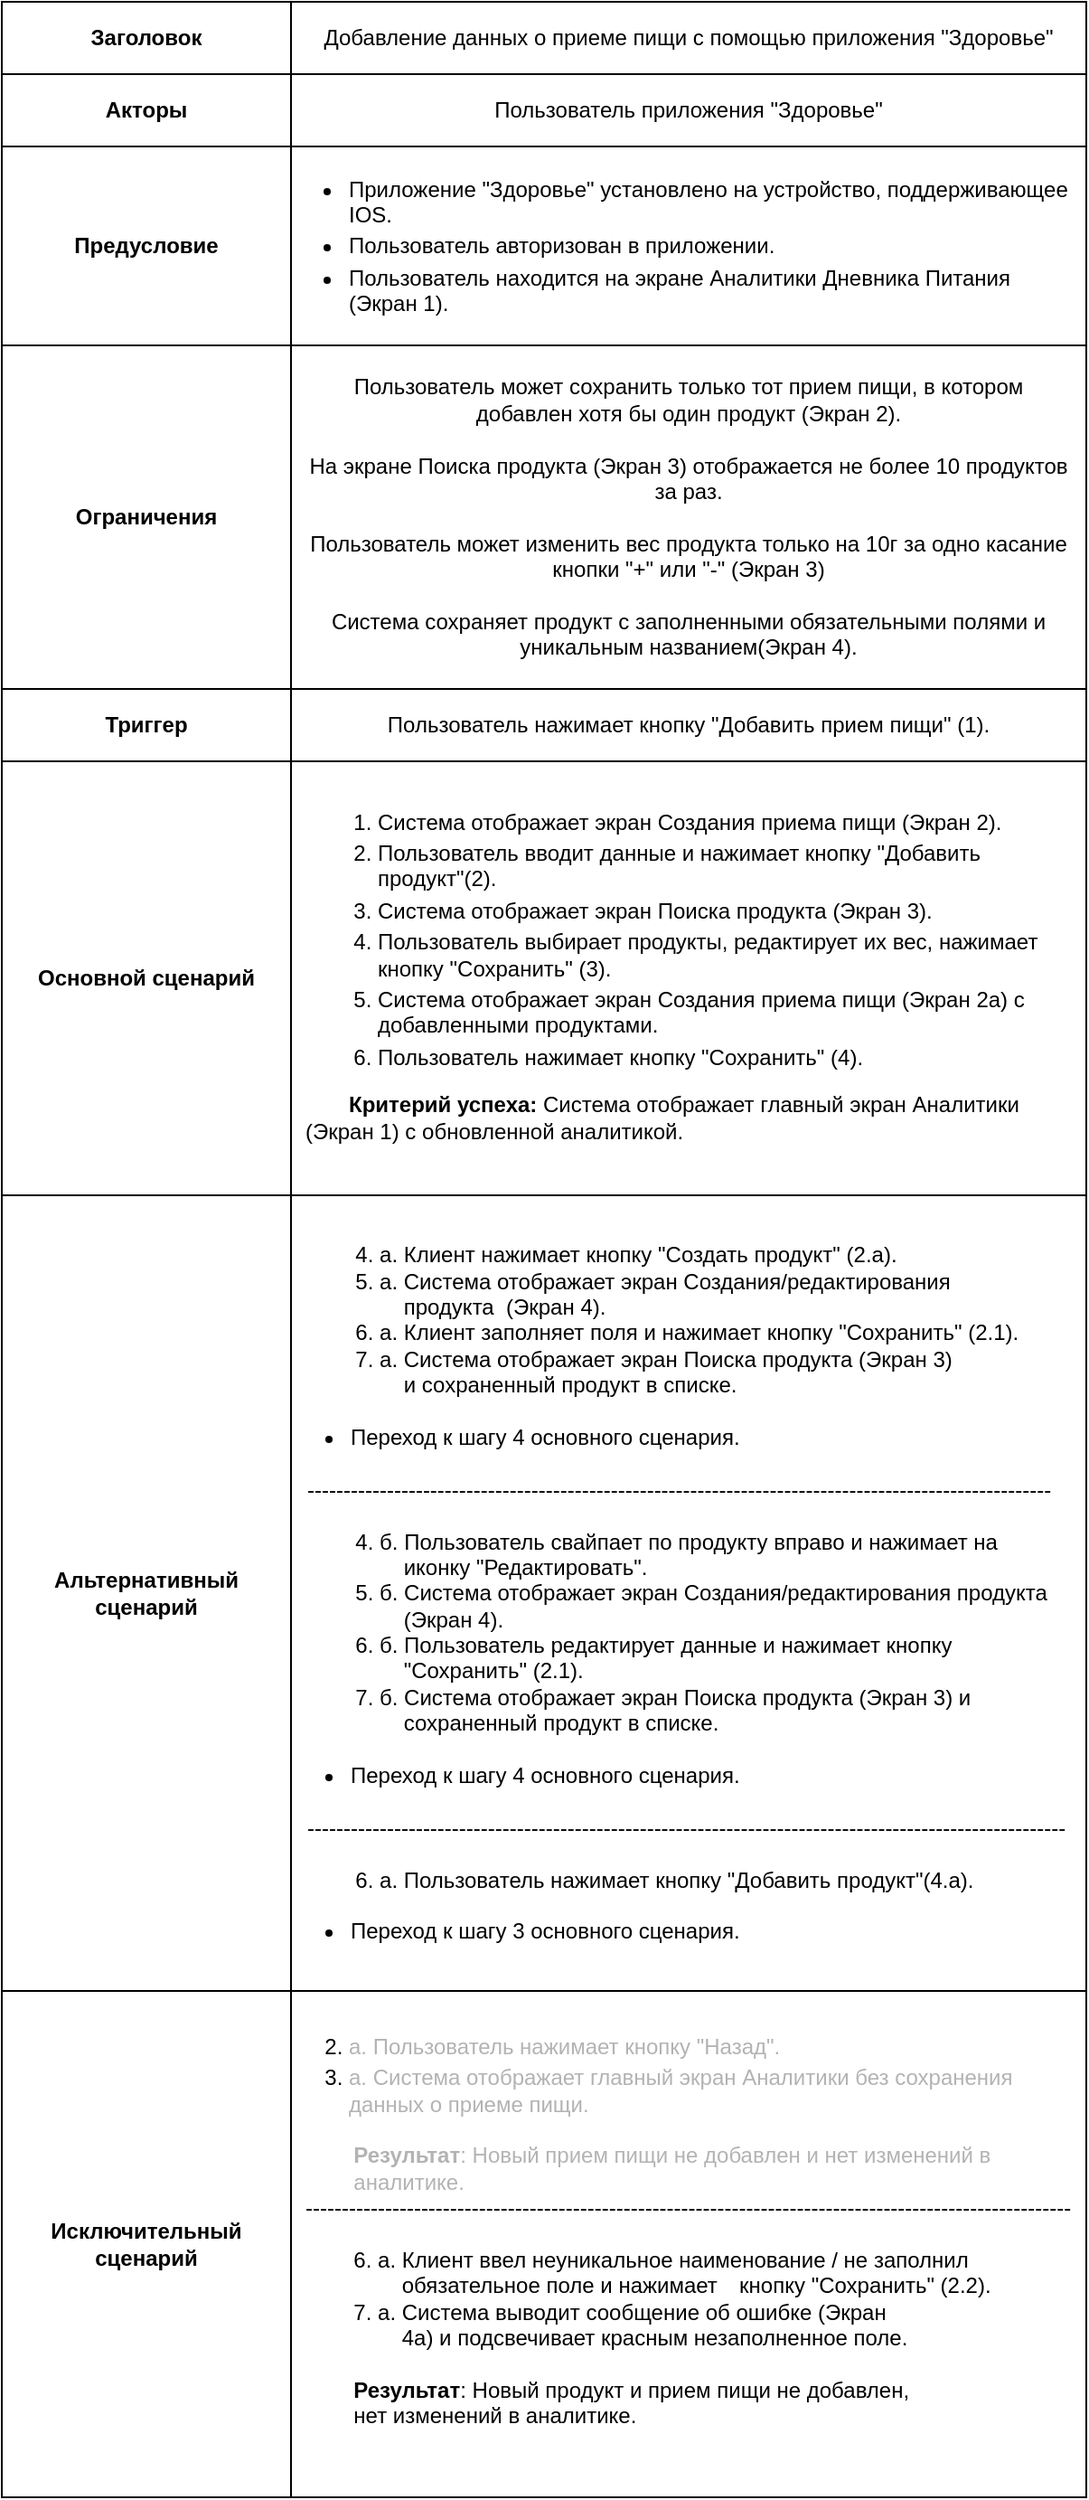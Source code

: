 <mxfile version="24.8.0">
  <diagram id="iSdH8Bf3Pxa846-qju2B" name="Шаблон">
    <mxGraphModel dx="989" dy="517" grid="1" gridSize="10" guides="1" tooltips="1" connect="1" arrows="1" fold="1" page="1" pageScale="1" pageWidth="1169" pageHeight="827" math="0" shadow="0">
      <root>
        <mxCell id="0" />
        <mxCell id="1" parent="0" />
        <mxCell id="5DFN9uElky3kn-lGwo1o-1" value="" style="shape=table;startSize=0;container=1;collapsible=0;childLayout=tableLayout;pointerEvents=1;strokeColor=inherit;align=center;verticalAlign=middle;spacingLeft=7;spacingRight=7;fontFamily=Helvetica;fontSize=12;fontColor=default;fillColor=none;" parent="1" vertex="1">
          <mxGeometry x="80" y="80" width="600" height="1380.0" as="geometry" />
        </mxCell>
        <mxCell id="5DFN9uElky3kn-lGwo1o-6" value="" style="shape=tableRow;horizontal=0;startSize=0;swimlaneHead=0;swimlaneBody=0;strokeColor=inherit;top=0;left=0;bottom=0;right=0;collapsible=0;dropTarget=0;fillColor=none;points=[[0,0.5],[1,0.5]];portConstraint=eastwest;pointerEvents=1;align=center;verticalAlign=middle;spacingLeft=7;spacingRight=7;fontFamily=Helvetica;fontSize=12;fontColor=default;" parent="5DFN9uElky3kn-lGwo1o-1" vertex="1">
          <mxGeometry width="600" height="40" as="geometry" />
        </mxCell>
        <mxCell id="5DFN9uElky3kn-lGwo1o-7" value="&lt;b&gt;Заголовок&lt;/b&gt;" style="shape=partialRectangle;html=1;whiteSpace=wrap;connectable=0;strokeColor=inherit;overflow=hidden;fillColor=none;top=0;left=0;bottom=0;right=0;pointerEvents=1;align=center;verticalAlign=middle;spacingLeft=7;spacingRight=7;fontFamily=Helvetica;fontSize=12;fontColor=default;" parent="5DFN9uElky3kn-lGwo1o-6" vertex="1">
          <mxGeometry width="160" height="40" as="geometry">
            <mxRectangle width="160" height="40" as="alternateBounds" />
          </mxGeometry>
        </mxCell>
        <mxCell id="5DFN9uElky3kn-lGwo1o-9" value="&lt;span style=&quot;text-align: start;&quot;&gt;&lt;font style=&quot;font-size: 12px;&quot; face=&quot;Helvetica&quot;&gt;Добавление данных о приеме пищи с помощью приложения &quot;Здоровье&quot;&lt;/font&gt;&lt;/span&gt;" style="shape=partialRectangle;html=1;whiteSpace=wrap;connectable=0;strokeColor=inherit;overflow=hidden;fillColor=none;top=0;left=0;bottom=0;right=0;pointerEvents=1;spacingLeft=7;spacingRight=7;align=center;verticalAlign=middle;fontFamily=Helvetica;fontSize=12;fontColor=default;" parent="5DFN9uElky3kn-lGwo1o-6" vertex="1">
          <mxGeometry x="160" width="440" height="40" as="geometry">
            <mxRectangle width="440" height="40" as="alternateBounds" />
          </mxGeometry>
        </mxCell>
        <mxCell id="5DFN9uElky3kn-lGwo1o-10" value="" style="shape=tableRow;horizontal=0;startSize=0;swimlaneHead=0;swimlaneBody=0;strokeColor=inherit;top=0;left=0;bottom=0;right=0;collapsible=0;dropTarget=0;fillColor=none;points=[[0,0.5],[1,0.5]];portConstraint=eastwest;pointerEvents=1;align=center;verticalAlign=middle;spacingLeft=7;spacingRight=7;fontFamily=Helvetica;fontSize=12;fontColor=default;" parent="5DFN9uElky3kn-lGwo1o-1" vertex="1">
          <mxGeometry y="40" width="600" height="40" as="geometry" />
        </mxCell>
        <mxCell id="5DFN9uElky3kn-lGwo1o-11" value="&lt;b&gt;Акторы&lt;/b&gt;" style="shape=partialRectangle;html=1;whiteSpace=wrap;connectable=0;strokeColor=inherit;overflow=hidden;fillColor=none;top=0;left=0;bottom=0;right=0;pointerEvents=1;align=center;verticalAlign=middle;spacingLeft=7;spacingRight=7;fontFamily=Helvetica;fontSize=12;fontColor=default;" parent="5DFN9uElky3kn-lGwo1o-10" vertex="1">
          <mxGeometry width="160" height="40" as="geometry">
            <mxRectangle width="160" height="40" as="alternateBounds" />
          </mxGeometry>
        </mxCell>
        <mxCell id="5DFN9uElky3kn-lGwo1o-13" value="&lt;span style=&quot;text-align: start;&quot;&gt;&lt;font face=&quot;Helvetica&quot; style=&quot;font-size: 12px;&quot;&gt;Пользователь приложения &quot;Здоровье&quot;&lt;/font&gt;&lt;/span&gt;" style="shape=partialRectangle;html=1;whiteSpace=wrap;connectable=0;strokeColor=inherit;overflow=hidden;fillColor=none;top=0;left=0;bottom=0;right=0;pointerEvents=1;spacingLeft=7;spacingRight=7;align=center;verticalAlign=middle;fontFamily=Helvetica;fontSize=12;fontColor=default;" parent="5DFN9uElky3kn-lGwo1o-10" vertex="1">
          <mxGeometry x="160" width="440" height="40" as="geometry">
            <mxRectangle width="440" height="40" as="alternateBounds" />
          </mxGeometry>
        </mxCell>
        <mxCell id="5DFN9uElky3kn-lGwo1o-14" value="" style="shape=tableRow;horizontal=0;startSize=0;swimlaneHead=0;swimlaneBody=0;strokeColor=inherit;top=0;left=0;bottom=0;right=0;collapsible=0;dropTarget=0;fillColor=none;points=[[0,0.5],[1,0.5]];portConstraint=eastwest;pointerEvents=1;align=center;verticalAlign=middle;spacingLeft=7;spacingRight=7;fontFamily=Helvetica;fontSize=12;fontColor=default;" parent="5DFN9uElky3kn-lGwo1o-1" vertex="1">
          <mxGeometry y="80" width="600" height="110" as="geometry" />
        </mxCell>
        <mxCell id="5DFN9uElky3kn-lGwo1o-15" value="&lt;b&gt;Предусловие&lt;/b&gt;" style="shape=partialRectangle;html=1;whiteSpace=wrap;connectable=0;strokeColor=inherit;overflow=hidden;fillColor=none;top=0;left=0;bottom=0;right=0;pointerEvents=1;align=center;verticalAlign=middle;spacingLeft=7;spacingRight=7;fontFamily=Helvetica;fontSize=12;fontColor=default;" parent="5DFN9uElky3kn-lGwo1o-14" vertex="1">
          <mxGeometry width="160" height="110" as="geometry">
            <mxRectangle width="160" height="110" as="alternateBounds" />
          </mxGeometry>
        </mxCell>
        <mxCell id="5DFN9uElky3kn-lGwo1o-17" value="&lt;ul style=&quot;box-sizing: border-box; padding-left: 2em; margin-top: 0px; margin-bottom: var(--base-size-16); text-align: start;&quot; dir=&quot;auto&quot;&gt;&lt;li style=&quot;box-sizing: border-box;&quot;&gt;&lt;font style=&quot;font-size: 12px;&quot; face=&quot;Helvetica&quot;&gt;Приложение &quot;Здоровье&quot; установлено на устройство, поддерживающее IOS.&lt;/font&gt;&lt;/li&gt;&lt;li style=&quot;box-sizing: border-box; margin-top: 0.25em;&quot;&gt;&lt;font style=&quot;font-size: 12px;&quot;&gt;Пользователь авторизован в приложении.&lt;/font&gt;&lt;/li&gt;&lt;li style=&quot;box-sizing: border-box; margin-top: 0.25em;&quot;&gt;&lt;font face=&quot;Helvetica&quot; style=&quot;font-size: 12px;&quot;&gt;Пользователь находится на экране Аналитики Дневника Питания (Экран 1).&lt;/font&gt;&lt;/li&gt;&lt;/ul&gt;" style="shape=partialRectangle;html=1;whiteSpace=wrap;connectable=0;strokeColor=inherit;overflow=hidden;fillColor=none;top=0;left=0;bottom=0;right=0;pointerEvents=1;spacingLeft=7;spacingRight=7;align=center;verticalAlign=middle;fontFamily=Helvetica;fontSize=12;fontColor=default;" parent="5DFN9uElky3kn-lGwo1o-14" vertex="1">
          <mxGeometry x="160" width="440" height="110" as="geometry">
            <mxRectangle width="440" height="110" as="alternateBounds" />
          </mxGeometry>
        </mxCell>
        <mxCell id="5DFN9uElky3kn-lGwo1o-18" value="" style="shape=tableRow;horizontal=0;startSize=0;swimlaneHead=0;swimlaneBody=0;strokeColor=inherit;top=0;left=0;bottom=0;right=0;collapsible=0;dropTarget=0;fillColor=none;points=[[0,0.5],[1,0.5]];portConstraint=eastwest;pointerEvents=1;align=center;verticalAlign=middle;spacingLeft=7;spacingRight=7;fontFamily=Helvetica;fontSize=12;fontColor=default;" parent="5DFN9uElky3kn-lGwo1o-1" vertex="1">
          <mxGeometry y="190" width="600" height="190" as="geometry" />
        </mxCell>
        <mxCell id="5DFN9uElky3kn-lGwo1o-19" value="&lt;b&gt;Ограничения&lt;/b&gt;" style="shape=partialRectangle;html=1;whiteSpace=wrap;connectable=0;strokeColor=inherit;overflow=hidden;fillColor=none;top=0;left=0;bottom=0;right=0;pointerEvents=1;align=center;verticalAlign=middle;spacingLeft=7;spacingRight=7;fontFamily=Helvetica;fontSize=12;fontColor=default;" parent="5DFN9uElky3kn-lGwo1o-18" vertex="1">
          <mxGeometry width="160" height="190" as="geometry">
            <mxRectangle width="160" height="190" as="alternateBounds" />
          </mxGeometry>
        </mxCell>
        <mxCell id="5DFN9uElky3kn-lGwo1o-21" value="&lt;div&gt;Пользователь может сохранить только тот прием пищи, в котором добавлен хотя бы один продукт (Экран 2).&lt;br&gt;&lt;/div&gt;&lt;div&gt;&lt;br&gt;&lt;/div&gt;На экране Поиска продукта (Экран 3) отображается не более 10 продуктов за раз.&lt;div&gt;&lt;br&gt;&lt;/div&gt;&lt;div&gt;Пользователь может изменить вес продукта только на 10г за одно касание кнопки &quot;+&quot; или &quot;-&quot; (Экран 3)&lt;/div&gt;&lt;div&gt;&lt;br&gt;&lt;/div&gt;&lt;div&gt;Система сохраняет продукт с заполненными обязательными полями и уникальным названием(Экран 4).&lt;/div&gt;" style="shape=partialRectangle;html=1;whiteSpace=wrap;connectable=0;strokeColor=inherit;overflow=hidden;fillColor=none;top=0;left=0;bottom=0;right=0;pointerEvents=1;spacingLeft=7;spacingRight=7;align=center;verticalAlign=middle;fontFamily=Helvetica;fontSize=12;fontColor=default;" parent="5DFN9uElky3kn-lGwo1o-18" vertex="1">
          <mxGeometry x="160" width="440" height="190" as="geometry">
            <mxRectangle width="440" height="190" as="alternateBounds" />
          </mxGeometry>
        </mxCell>
        <mxCell id="5DFN9uElky3kn-lGwo1o-22" value="" style="shape=tableRow;horizontal=0;startSize=0;swimlaneHead=0;swimlaneBody=0;strokeColor=inherit;top=0;left=0;bottom=0;right=0;collapsible=0;dropTarget=0;fillColor=none;points=[[0,0.5],[1,0.5]];portConstraint=eastwest;pointerEvents=1;align=center;verticalAlign=middle;spacingLeft=7;spacingRight=7;fontFamily=Helvetica;fontSize=12;fontColor=default;" parent="5DFN9uElky3kn-lGwo1o-1" vertex="1">
          <mxGeometry y="380" width="600" height="40" as="geometry" />
        </mxCell>
        <mxCell id="5DFN9uElky3kn-lGwo1o-23" value="&lt;b&gt;Триггер&lt;/b&gt;" style="shape=partialRectangle;html=1;whiteSpace=wrap;connectable=0;strokeColor=inherit;overflow=hidden;fillColor=none;top=0;left=0;bottom=0;right=0;pointerEvents=1;align=center;verticalAlign=middle;spacingLeft=7;spacingRight=7;fontFamily=Helvetica;fontSize=12;fontColor=default;" parent="5DFN9uElky3kn-lGwo1o-22" vertex="1">
          <mxGeometry width="160" height="40" as="geometry">
            <mxRectangle width="160" height="40" as="alternateBounds" />
          </mxGeometry>
        </mxCell>
        <mxCell id="5DFN9uElky3kn-lGwo1o-25" value="&lt;span style=&quot;text-align: start;&quot;&gt;&lt;font style=&quot;font-size: 12px;&quot;&gt;Пользователь нажимает кнопку &quot;Добавить прием пищи&quot; (1).&lt;/font&gt;&lt;/span&gt;" style="shape=partialRectangle;html=1;whiteSpace=wrap;connectable=0;strokeColor=inherit;overflow=hidden;fillColor=none;top=0;left=0;bottom=0;right=0;pointerEvents=1;spacingLeft=7;spacingRight=7;align=center;verticalAlign=middle;fontFamily=Helvetica;fontSize=12;fontColor=default;" parent="5DFN9uElky3kn-lGwo1o-22" vertex="1">
          <mxGeometry x="160" width="440" height="40" as="geometry">
            <mxRectangle width="440" height="40" as="alternateBounds" />
          </mxGeometry>
        </mxCell>
        <mxCell id="5DFN9uElky3kn-lGwo1o-26" value="" style="shape=tableRow;horizontal=0;startSize=0;swimlaneHead=0;swimlaneBody=0;strokeColor=inherit;top=0;left=0;bottom=0;right=0;collapsible=0;dropTarget=0;fillColor=none;points=[[0,0.5],[1,0.5]];portConstraint=eastwest;pointerEvents=1;align=center;verticalAlign=middle;spacingLeft=7;spacingRight=7;fontFamily=Helvetica;fontSize=12;fontColor=default;" parent="5DFN9uElky3kn-lGwo1o-1" vertex="1">
          <mxGeometry y="420" width="600" height="240" as="geometry" />
        </mxCell>
        <mxCell id="5DFN9uElky3kn-lGwo1o-27" value="&lt;b&gt;Основной сценарий&lt;/b&gt;" style="shape=partialRectangle;html=1;whiteSpace=wrap;connectable=0;strokeColor=inherit;overflow=hidden;fillColor=none;top=0;left=0;bottom=0;right=0;pointerEvents=1;align=center;verticalAlign=middle;spacingLeft=7;spacingRight=7;fontFamily=Helvetica;fontSize=12;fontColor=default;" parent="5DFN9uElky3kn-lGwo1o-26" vertex="1">
          <mxGeometry width="160" height="240" as="geometry">
            <mxRectangle width="160" height="240" as="alternateBounds" />
          </mxGeometry>
        </mxCell>
        <mxCell id="5DFN9uElky3kn-lGwo1o-29" value="&lt;ol style=&quot;text-align: left;&quot;&gt;&lt;li style=&quot;box-sizing: border-box;&quot;&gt;&lt;font face=&quot;Helvetica&quot; style=&quot;font-size: 12px;&quot;&gt;Система отображает экран Создания приема пищи (Экран 2).&lt;/font&gt;&lt;/li&gt;&lt;li style=&quot;box-sizing: border-box; margin-top: 0.25em;&quot;&gt;&lt;font face=&quot;Helvetica&quot; style=&quot;font-size: 12px;&quot;&gt;Пользователь&amp;nbsp;вводит данные и нажимает кнопку &quot;Добавить продукт&quot;(2).&lt;/font&gt;&lt;/li&gt;&lt;li style=&quot;box-sizing: border-box; margin-top: 0.25em;&quot;&gt;&lt;font face=&quot;Helvetica&quot; style=&quot;font-size: 12px;&quot;&gt;Система отображает экран&amp;nbsp;&lt;/font&gt;&lt;span style=&quot;text-align: center;&quot;&gt;Поиска продукта (Экран 3).&lt;/span&gt;&lt;/li&gt;&lt;li style=&quot;box-sizing: border-box; margin-top: 0.25em;&quot;&gt;&lt;font face=&quot;Helvetica&quot; style=&quot;font-size: 12px;&quot;&gt;Пользователь выбирает продукты, редактирует их вес, нажимает кнопку &quot;Сохранить&quot; (3).&lt;/font&gt;&lt;/li&gt;&lt;li style=&quot;box-sizing: border-box; margin-top: 0.25em;&quot;&gt;&lt;font face=&quot;Helvetica&quot; style=&quot;font-size: 12px;&quot;&gt;Система отображает экран Создания приема пищи&amp;nbsp;&lt;/font&gt;(Экран 2а) с добавленными продуктами.&lt;/li&gt;&lt;li style=&quot;box-sizing: border-box; margin-top: 0.25em;&quot;&gt;&lt;font face=&quot;Helvetica&quot; style=&quot;font-size: 12px;&quot;&gt;Пользователь&amp;nbsp;нажимает кнопку &quot;Сохранить&quot;&amp;nbsp;&lt;/font&gt;(4).&lt;/li&gt;&lt;/ol&gt;&lt;div style=&quot;text-align: left;&quot;&gt;&lt;font style=&quot;font-size: 12px;&quot;&gt;&lt;b style=&quot;font-weight: bold; font-family: zzuSuCfO2p9CnVu4Nci0;&quot;&gt;&lt;span style=&quot;white-space: pre;&quot;&gt;&#x9;&lt;/span&gt;&lt;/b&gt;&lt;font style=&quot;&quot; face=&quot;Helvetica&quot;&gt;&lt;span style=&quot;font-weight: bold; text-align: center;&quot;&gt;Критерий успеха:&amp;nbsp;&lt;/span&gt;&lt;/font&gt;&lt;/font&gt;&lt;span style=&quot;background-color: initial;&quot;&gt;Система отображает главный экран Аналитики (Экран 1) с обновленной аналитикой.&lt;/span&gt;&lt;/div&gt;&lt;div style=&quot;text-align: left;&quot;&gt;&lt;span style=&quot;background-color: initial;&quot;&gt;&lt;br&gt;&lt;/span&gt;&lt;/div&gt;" style="shape=partialRectangle;html=1;whiteSpace=wrap;connectable=0;strokeColor=inherit;overflow=hidden;fillColor=none;top=0;left=0;bottom=0;right=0;pointerEvents=1;spacingLeft=7;spacingRight=7;align=center;verticalAlign=middle;fontFamily=Helvetica;fontSize=12;fontColor=default;" parent="5DFN9uElky3kn-lGwo1o-26" vertex="1">
          <mxGeometry x="160" width="440" height="240" as="geometry">
            <mxRectangle width="440" height="240" as="alternateBounds" />
          </mxGeometry>
        </mxCell>
        <mxCell id="5DFN9uElky3kn-lGwo1o-30" value="" style="shape=tableRow;horizontal=0;startSize=0;swimlaneHead=0;swimlaneBody=0;strokeColor=inherit;top=0;left=0;bottom=0;right=0;collapsible=0;dropTarget=0;fillColor=none;points=[[0,0.5],[1,0.5]];portConstraint=eastwest;pointerEvents=1;align=center;verticalAlign=middle;spacingLeft=7;spacingRight=7;fontFamily=Helvetica;fontSize=12;fontColor=default;" parent="5DFN9uElky3kn-lGwo1o-1" vertex="1">
          <mxGeometry y="660" width="600" height="440" as="geometry" />
        </mxCell>
        <mxCell id="5DFN9uElky3kn-lGwo1o-31" value="&lt;b&gt;Альтернативный сценарий&lt;/b&gt;" style="shape=partialRectangle;html=1;whiteSpace=wrap;connectable=0;strokeColor=inherit;overflow=hidden;fillColor=none;top=0;left=0;bottom=0;right=0;pointerEvents=1;align=center;verticalAlign=middle;spacingLeft=7;spacingRight=7;fontFamily=Helvetica;fontSize=12;fontColor=default;" parent="5DFN9uElky3kn-lGwo1o-30" vertex="1">
          <mxGeometry width="160" height="440" as="geometry">
            <mxRectangle width="160" height="440" as="alternateBounds" />
          </mxGeometry>
        </mxCell>
        <mxCell id="5DFN9uElky3kn-lGwo1o-33" value="&lt;div&gt;&lt;span style=&quot;white-space: pre;&quot;&gt;&#x9;&lt;/span&gt;4. а.&amp;nbsp;&lt;span style=&quot;background-color: initial;&quot;&gt;Клиент нажимает кнопку &quot;Создать продукт&quot; (2.а).&lt;/span&gt;&lt;/div&gt;&lt;div&gt;&lt;span style=&quot;background-color: initial;&quot;&gt;&lt;span style=&quot;white-space: pre;&quot;&gt;&#x9;&lt;/span&gt;5. а. Система отображает экран Создания/редактирования &lt;span style=&quot;white-space: pre;&quot;&gt;&#x9;&lt;/span&gt;&lt;span style=&quot;white-space: pre;&quot;&gt;&#x9;&lt;/span&gt;продукта&amp;nbsp;&amp;nbsp;(Экран 4).&lt;/span&gt;&lt;/div&gt;&lt;div&gt;&lt;span style=&quot;background-color: initial;&quot;&gt;&lt;span style=&quot;white-space: pre;&quot;&gt;&#x9;&lt;/span&gt;6. а. Клиент заполняет поля&lt;/span&gt;&lt;span style=&quot;background-color: initial;&quot;&gt;&amp;nbsp;и нажимает кнопку &quot;Сохранить&quot; (2.1).&lt;/span&gt;&lt;/div&gt;&lt;div&gt;&lt;font style=&quot;background-color: initial;&quot; face=&quot;Helvetica&quot;&gt;&lt;span style=&quot;white-space: pre;&quot;&gt;&#x9;&lt;/span&gt;7. а. Система &lt;/font&gt;&lt;font style=&quot;background-color: initial;&quot; face=&quot;Helvetica&quot;&gt;отображает экран&amp;nbsp;&lt;/font&gt;&lt;span style=&quot;background-color: initial; text-align: center;&quot;&gt;Поиска продукта (Экран 3) &lt;span style=&quot;white-space: pre;&quot;&gt;&#x9;&lt;/span&gt;&lt;span style=&quot;white-space: pre;&quot;&gt;&#x9;&lt;/span&gt;и&amp;nbsp;&lt;/span&gt;&lt;span style=&quot;text-align: center; background-color: initial;&quot;&gt;сохраненный продукт в списке&lt;/span&gt;&lt;span style=&quot;background-color: initial; text-align: center;&quot;&gt;.&lt;/span&gt;&lt;/div&gt;&lt;div&gt;&lt;br&gt;&lt;/div&gt;&lt;ul style=&quot;box-sizing: border-box; padding-left: 2em; margin-top: 0px; margin-bottom: var(--base-size-16);&quot; dir=&quot;auto&quot;&gt;&lt;li style=&quot;box-sizing: border-box;&quot;&gt;&lt;font face=&quot;Helvetica&quot; style=&quot;font-size: 12px;&quot;&gt;Переход к шагу 4 основного сценария.&lt;/font&gt;&lt;/li&gt;&lt;/ul&gt;&lt;div&gt;&lt;br&gt;&lt;/div&gt;&lt;div&gt;-------------------------------------------------------------------------------------------------------&lt;/div&gt;&lt;div&gt;&lt;br&gt;&lt;/div&gt;&lt;div&gt;&lt;span style=&quot;white-space: pre;&quot;&gt;&#x9;&lt;/span&gt;4. б.&amp;nbsp;&lt;span style=&quot;background-color: initial;&quot;&gt;Пользователь&amp;nbsp;свайпает по продукту вправо и нажимает на &lt;span style=&quot;white-space: pre;&quot;&gt;&#x9;&lt;/span&gt;&lt;span style=&quot;white-space: pre;&quot;&gt;&#x9;&lt;/span&gt;иконку &quot;Редактировать&quot;.&lt;/span&gt;&lt;/div&gt;&lt;div&gt;&lt;span style=&quot;background-color: initial;&quot;&gt;&lt;span style=&quot;white-space: pre;&quot;&gt;&#x9;&lt;/span&gt;5. б. Система отображает экран Создания/редактирования продукта &lt;span style=&quot;white-space: pre;&quot;&gt;&#x9;&lt;/span&gt;&lt;span style=&quot;white-space: pre;&quot;&gt;&#x9;&lt;/span&gt;(Экран 4).&lt;/span&gt;&lt;/div&gt;&lt;div&gt;&lt;font style=&quot;background-color: initial;&quot; face=&quot;Helvetica&quot;&gt;&lt;span style=&quot;white-space: pre;&quot;&gt;&#x9;&lt;/span&gt;6. б. Пользователь&amp;nbsp;редактирует&lt;/font&gt;&lt;span style=&quot;background-color: initial;&quot;&gt;&amp;nbsp;данные и нажимает кнопку &lt;span style=&quot;white-space: pre;&quot;&gt;&#x9;&lt;/span&gt;&lt;span style=&quot;white-space: pre;&quot;&gt;&#x9;&lt;/span&gt;&quot;Сохранить&quot; (2.1).&lt;/span&gt;&lt;/div&gt;&lt;div&gt;&lt;font style=&quot;background-color: initial;&quot; face=&quot;Helvetica&quot;&gt;&lt;span style=&quot;white-space: pre;&quot;&gt;&#x9;&lt;/span&gt;7. б. Система &lt;/font&gt;&lt;font style=&quot;background-color: initial;&quot; face=&quot;Helvetica&quot;&gt;отображает экран&amp;nbsp;&lt;/font&gt;&lt;span style=&quot;background-color: initial; text-align: center;&quot;&gt;Поиска продукта (Экран 3) и &lt;span style=&quot;white-space: pre;&quot;&gt;&#x9;&lt;/span&gt;&lt;span style=&quot;white-space: pre;&quot;&gt;&#x9;&lt;/span&gt;сохраненный продукт в списке.&lt;/span&gt;&lt;/div&gt;&lt;div&gt;&lt;div&gt;&lt;br&gt;&lt;/div&gt;&lt;ul style=&quot;box-sizing: border-box; padding-left: 2em; margin-top: 0px; margin-bottom: var(--base-size-16);&quot; dir=&quot;auto&quot;&gt;&lt;li style=&quot;box-sizing: border-box;&quot;&gt;&lt;font face=&quot;Helvetica&quot;&gt;Переход к шагу 4 основного сценария.&lt;/font&gt;&lt;/li&gt;&lt;/ul&gt;&lt;div&gt;&lt;br&gt;&lt;/div&gt;&lt;/div&gt;&lt;div&gt;---------------------------------------------------------------------------------------------------------&lt;/div&gt;&lt;div&gt;&lt;br&gt;&lt;/div&gt;&lt;div&gt;&amp;nbsp; &amp;nbsp;&lt;span style=&quot;white-space: pre;&quot;&gt;&#x9;&lt;/span&gt;6. а. Пользователь нажимает кнопку&amp;nbsp;&lt;span style=&quot;background-color: initial;&quot;&gt;&quot;Добавить продукт&quot;(4.а).&lt;/span&gt;&lt;br&gt;&lt;/div&gt;&lt;div&gt;&lt;span style=&quot;background-color: initial;&quot;&gt;&lt;br&gt;&lt;/span&gt;&lt;/div&gt;&lt;div&gt;&lt;ul style=&quot;box-sizing: border-box; padding-left: 2em; margin-top: 0px; margin-bottom: var(--base-size-16);&quot; dir=&quot;auto&quot;&gt;&lt;li style=&quot;box-sizing: border-box;&quot;&gt;&lt;font face=&quot;Helvetica&quot;&gt;Переход к шагу 3 основного сценария.&lt;/font&gt;&lt;/li&gt;&lt;/ul&gt;&lt;/div&gt;" style="shape=partialRectangle;html=1;whiteSpace=wrap;connectable=0;strokeColor=inherit;overflow=hidden;fillColor=none;top=0;left=0;bottom=0;right=0;pointerEvents=1;align=left;spacingLeft=7;spacingRight=7;verticalAlign=middle;fontFamily=Helvetica;fontSize=12;fontColor=default;" parent="5DFN9uElky3kn-lGwo1o-30" vertex="1">
          <mxGeometry x="160" width="440" height="440" as="geometry">
            <mxRectangle width="440" height="440" as="alternateBounds" />
          </mxGeometry>
        </mxCell>
        <mxCell id="5DFN9uElky3kn-lGwo1o-34" value="" style="shape=tableRow;horizontal=0;startSize=0;swimlaneHead=0;swimlaneBody=0;strokeColor=inherit;top=0;left=0;bottom=0;right=0;collapsible=0;dropTarget=0;fillColor=none;points=[[0,0.5],[1,0.5]];portConstraint=eastwest;pointerEvents=1;align=center;verticalAlign=middle;spacingLeft=7;spacingRight=7;fontFamily=Helvetica;fontSize=12;fontColor=default;" parent="5DFN9uElky3kn-lGwo1o-1" vertex="1">
          <mxGeometry y="1100" width="600" height="280" as="geometry" />
        </mxCell>
        <mxCell id="5DFN9uElky3kn-lGwo1o-35" value="&lt;b&gt;Исключительный сценарий&lt;/b&gt;" style="shape=partialRectangle;html=1;whiteSpace=wrap;connectable=0;strokeColor=inherit;overflow=hidden;fillColor=none;top=0;left=0;bottom=0;right=0;pointerEvents=1;align=center;verticalAlign=middle;spacingLeft=7;spacingRight=7;fontFamily=Helvetica;fontSize=12;fontColor=default;" parent="5DFN9uElky3kn-lGwo1o-34" vertex="1">
          <mxGeometry width="160" height="280" as="geometry">
            <mxRectangle width="160" height="280" as="alternateBounds" />
          </mxGeometry>
        </mxCell>
        <mxCell id="5DFN9uElky3kn-lGwo1o-37" value="&lt;div style=&quot;text-align: left;&quot;&gt;&lt;ol style=&quot;box-sizing: border-box; padding-left: 2em; margin-top: 0px; margin-bottom: var(--base-size-16);&quot; dir=&quot;auto&quot; start=&quot;2&quot;&gt;&lt;li style=&quot;box-sizing: border-box;&quot;&gt;&lt;font color=&quot;#b3b3b3&quot;&gt;а. Пользователь&amp;nbsp;нажимает кнопку &quot;Назад&quot;.&lt;/font&gt;&lt;/li&gt;&lt;li style=&quot;box-sizing: border-box; margin-top: 0.25em;&quot;&gt;&lt;font color=&quot;#b3b3b3&quot;&gt;а. Система отображает главный экран Аналитики без сохранения данных о приеме пищи.&lt;/font&gt;&lt;/li&gt;&lt;/ol&gt;&lt;div&gt;&lt;font color=&quot;#b3b3b3&quot;&gt;&lt;br&gt;&lt;/font&gt;&lt;/div&gt;&lt;div&gt;&lt;font color=&quot;#b3b3b3&quot;&gt;&lt;b&gt;&lt;span style=&quot;white-space: pre;&quot;&gt;&#x9;&lt;/span&gt;Результат&lt;/b&gt;: Новый прием пищи не добавлен и нет изменений в &lt;span style=&quot;white-space: pre;&quot;&gt;&#x9;&lt;/span&gt;аналитике.&lt;/font&gt;&lt;/div&gt;&lt;div&gt;----------------------------------------------------------------------------------------------------------&lt;/div&gt;&lt;div&gt;&lt;br&gt;&lt;/div&gt;&lt;div&gt;&lt;div&gt;&lt;span style=&quot;background-color: initial;&quot;&gt;&lt;span style=&quot;white-space: pre;&quot;&gt;&#x9;&lt;/span&gt;6. а. Клиент ввел неуникальное наименование / не заполнил &lt;span style=&quot;white-space: pre;&quot;&gt;&#x9;&lt;span style=&quot;white-space: pre;&quot;&gt;&#x9;&lt;/span&gt;&lt;/span&gt;обязательное поле&amp;nbsp;&lt;/span&gt;&lt;span style=&quot;background-color: initial;&quot;&gt;и нажимает &lt;span style=&quot;white-space: pre;&quot;&gt;&#x9;&lt;/span&gt;кнопку&amp;nbsp;&quot;Сохранить&quot; (2.2).&lt;/span&gt;&lt;br&gt;&lt;/div&gt;&lt;div&gt;&lt;font style=&quot;background-color: initial;&quot; face=&quot;Helvetica&quot;&gt;&lt;span style=&quot;white-space: pre;&quot;&gt;&#x9;&lt;/span&gt;7. а. Система&amp;nbsp;&lt;/font&gt;выводит сообщение об ошибке&lt;span style=&quot;background-color: initial; text-align: center;&quot;&gt;&amp;nbsp;&lt;/span&gt;&lt;span style=&quot;background-color: initial;&quot;&gt;(Экран &lt;span style=&quot;white-space: pre;&quot;&gt;&#x9;&lt;/span&gt;&lt;span style=&quot;white-space: pre;&quot;&gt;&#x9;&lt;/span&gt;4а)&amp;nbsp;&lt;/span&gt;&lt;span style=&quot;background-color: initial; text-align: center;&quot;&gt;и&amp;nbsp;&lt;/span&gt;&lt;span style=&quot;background-color: initial; text-align: center;&quot;&gt;подсвечивает красным незаполненное поле&lt;/span&gt;&lt;span style=&quot;background-color: initial; text-align: center;&quot;&gt;.&lt;/span&gt;&lt;/div&gt;&lt;div&gt;&lt;b style=&quot;background-color: initial; color: rgb(179, 179, 179);&quot;&gt;&lt;br&gt;&lt;/b&gt;&lt;/div&gt;&lt;div&gt;&lt;b style=&quot;background-color: initial;&quot;&gt;&lt;span style=&quot;color: rgb(179, 179, 179); white-space: pre;&quot;&gt;&#x9;&lt;/span&gt;Результат&lt;/b&gt;&lt;span style=&quot;background-color: initial;&quot;&gt;: Новый продукт и прием пищи не добавлен, &lt;span style=&quot;white-space: pre;&quot;&gt;&#x9;&lt;/span&gt;нет&amp;nbsp;изменений в&amp;nbsp;&lt;/span&gt;&lt;span style=&quot;background-color: initial;&quot;&gt;аналитике.&lt;/span&gt;&lt;/div&gt;&lt;/div&gt;&lt;div&gt;&lt;br&gt;&lt;/div&gt;&lt;/div&gt;" style="shape=partialRectangle;html=1;whiteSpace=wrap;connectable=0;strokeColor=inherit;overflow=hidden;fillColor=none;top=0;left=0;bottom=0;right=0;pointerEvents=1;spacingLeft=7;spacingRight=7;align=center;verticalAlign=middle;fontFamily=Helvetica;fontSize=12;fontColor=default;" parent="5DFN9uElky3kn-lGwo1o-34" vertex="1">
          <mxGeometry x="160" width="440" height="280" as="geometry">
            <mxRectangle width="440" height="280" as="alternateBounds" />
          </mxGeometry>
        </mxCell>
      </root>
    </mxGraphModel>
  </diagram>
</mxfile>

